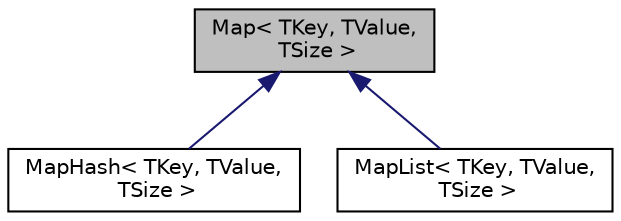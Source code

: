 digraph "Map&lt; TKey, TValue, TSize &gt;"
{
  edge [fontname="Helvetica",fontsize="10",labelfontname="Helvetica",labelfontsize="10"];
  node [fontname="Helvetica",fontsize="10",shape=record];
  Node1 [label="Map\< TKey, TValue,\l TSize \>",height=0.2,width=0.4,color="black", fillcolor="grey75", style="filled", fontcolor="black"];
  Node1 -> Node2 [dir="back",color="midnightblue",fontsize="10",style="solid",fontname="Helvetica"];
  Node2 [label="MapHash\< TKey, TValue,\l TSize \>",height=0.2,width=0.4,color="black", fillcolor="white", style="filled",URL="$classevo_1_1_map_hash.html",tooltip="Map implemented as a hash table. "];
  Node1 -> Node3 [dir="back",color="midnightblue",fontsize="10",style="solid",fontname="Helvetica"];
  Node3 [label="MapList\< TKey, TValue,\l TSize \>",height=0.2,width=0.4,color="black", fillcolor="white", style="filled",URL="$classevo_1_1_map_list.html",tooltip="Map implemented as an ordered list. "];
}
